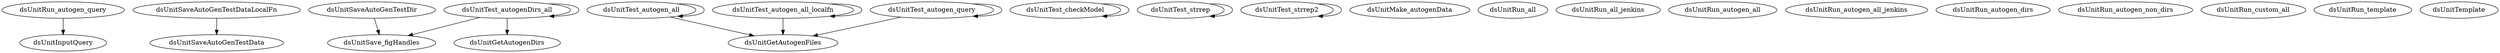 /* Created by mdot for Matlab */
digraph m2html {
  dsUnitRun_autogen_query -> dsUnitInputQuery;
  dsUnitSaveAutoGenTestDataLocalFn -> dsUnitSaveAutoGenTestData;
  dsUnitSaveAutoGenTestDir -> dsUnitSave_figHandles;
  dsUnitTest_autogenDirs_all -> dsUnitGetAutogenDirs;
  dsUnitTest_autogenDirs_all -> dsUnitSave_figHandles;
  dsUnitTest_autogenDirs_all -> dsUnitTest_autogenDirs_all;
  dsUnitTest_autogen_all -> dsUnitGetAutogenFiles;
  dsUnitTest_autogen_all -> dsUnitTest_autogen_all;
  dsUnitTest_autogen_all_localfn -> dsUnitGetAutogenFiles;
  dsUnitTest_autogen_all_localfn -> dsUnitTest_autogen_all_localfn;
  dsUnitTest_autogen_query -> dsUnitGetAutogenFiles;
  dsUnitTest_autogen_query -> dsUnitTest_autogen_query;
  dsUnitTest_checkModel -> dsUnitTest_checkModel;
  dsUnitTest_strrep -> dsUnitTest_strrep;
  dsUnitTest_strrep2 -> dsUnitTest_strrep2;

  dsUnitGetAutogenDirs [URL="dsUnitGetAutogenDirs.html"];
  dsUnitGetAutogenFiles [URL="dsUnitGetAutogenFiles.html"];
  dsUnitInputQuery [URL="dsUnitInputQuery.html"];
  dsUnitMake_autogenData [URL="dsUnitMake_autogenData.html"];
  dsUnitRun_all [URL="dsUnitRun_all.html"];
  dsUnitRun_all_jenkins [URL="dsUnitRun_all_jenkins.html"];
  dsUnitRun_autogen_all [URL="dsUnitRun_autogen_all.html"];
  dsUnitRun_autogen_all_jenkins [URL="dsUnitRun_autogen_all_jenkins.html"];
  dsUnitRun_autogen_dirs [URL="dsUnitRun_autogen_dirs.html"];
  dsUnitRun_autogen_non_dirs [URL="dsUnitRun_autogen_non_dirs.html"];
  dsUnitRun_autogen_query [URL="dsUnitRun_autogen_query.html"];
  dsUnitRun_custom_all [URL="dsUnitRun_custom_all.html"];
  dsUnitRun_template [URL="dsUnitRun_template.html"];
  dsUnitSaveAutoGenTestData [URL="dsUnitSaveAutoGenTestData.html"];
  dsUnitSaveAutoGenTestDataLocalFn [URL="dsUnitSaveAutoGenTestDataLocalFn.html"];
  dsUnitSaveAutoGenTestDir [URL="dsUnitSaveAutoGenTestDir.html"];
  dsUnitSave_figHandles [URL="dsUnitSave_figHandles.html"];
  dsUnitTemplate [URL="dsUnitTemplate.html"];
  dsUnitTest_autogenDirs_all [URL="dsUnitTest_autogenDirs_all.html"];
  dsUnitTest_autogen_all [URL="dsUnitTest_autogen_all.html"];
  dsUnitTest_autogen_all_localfn [URL="dsUnitTest_autogen_all_localfn.html"];
  dsUnitTest_autogen_query [URL="dsUnitTest_autogen_query.html"];
  dsUnitTest_checkModel [URL="dsUnitTest_checkModel.html"];
  dsUnitTest_strrep [URL="dsUnitTest_strrep.html"];
  dsUnitTest_strrep2 [URL="dsUnitTest_strrep2.html"];
}